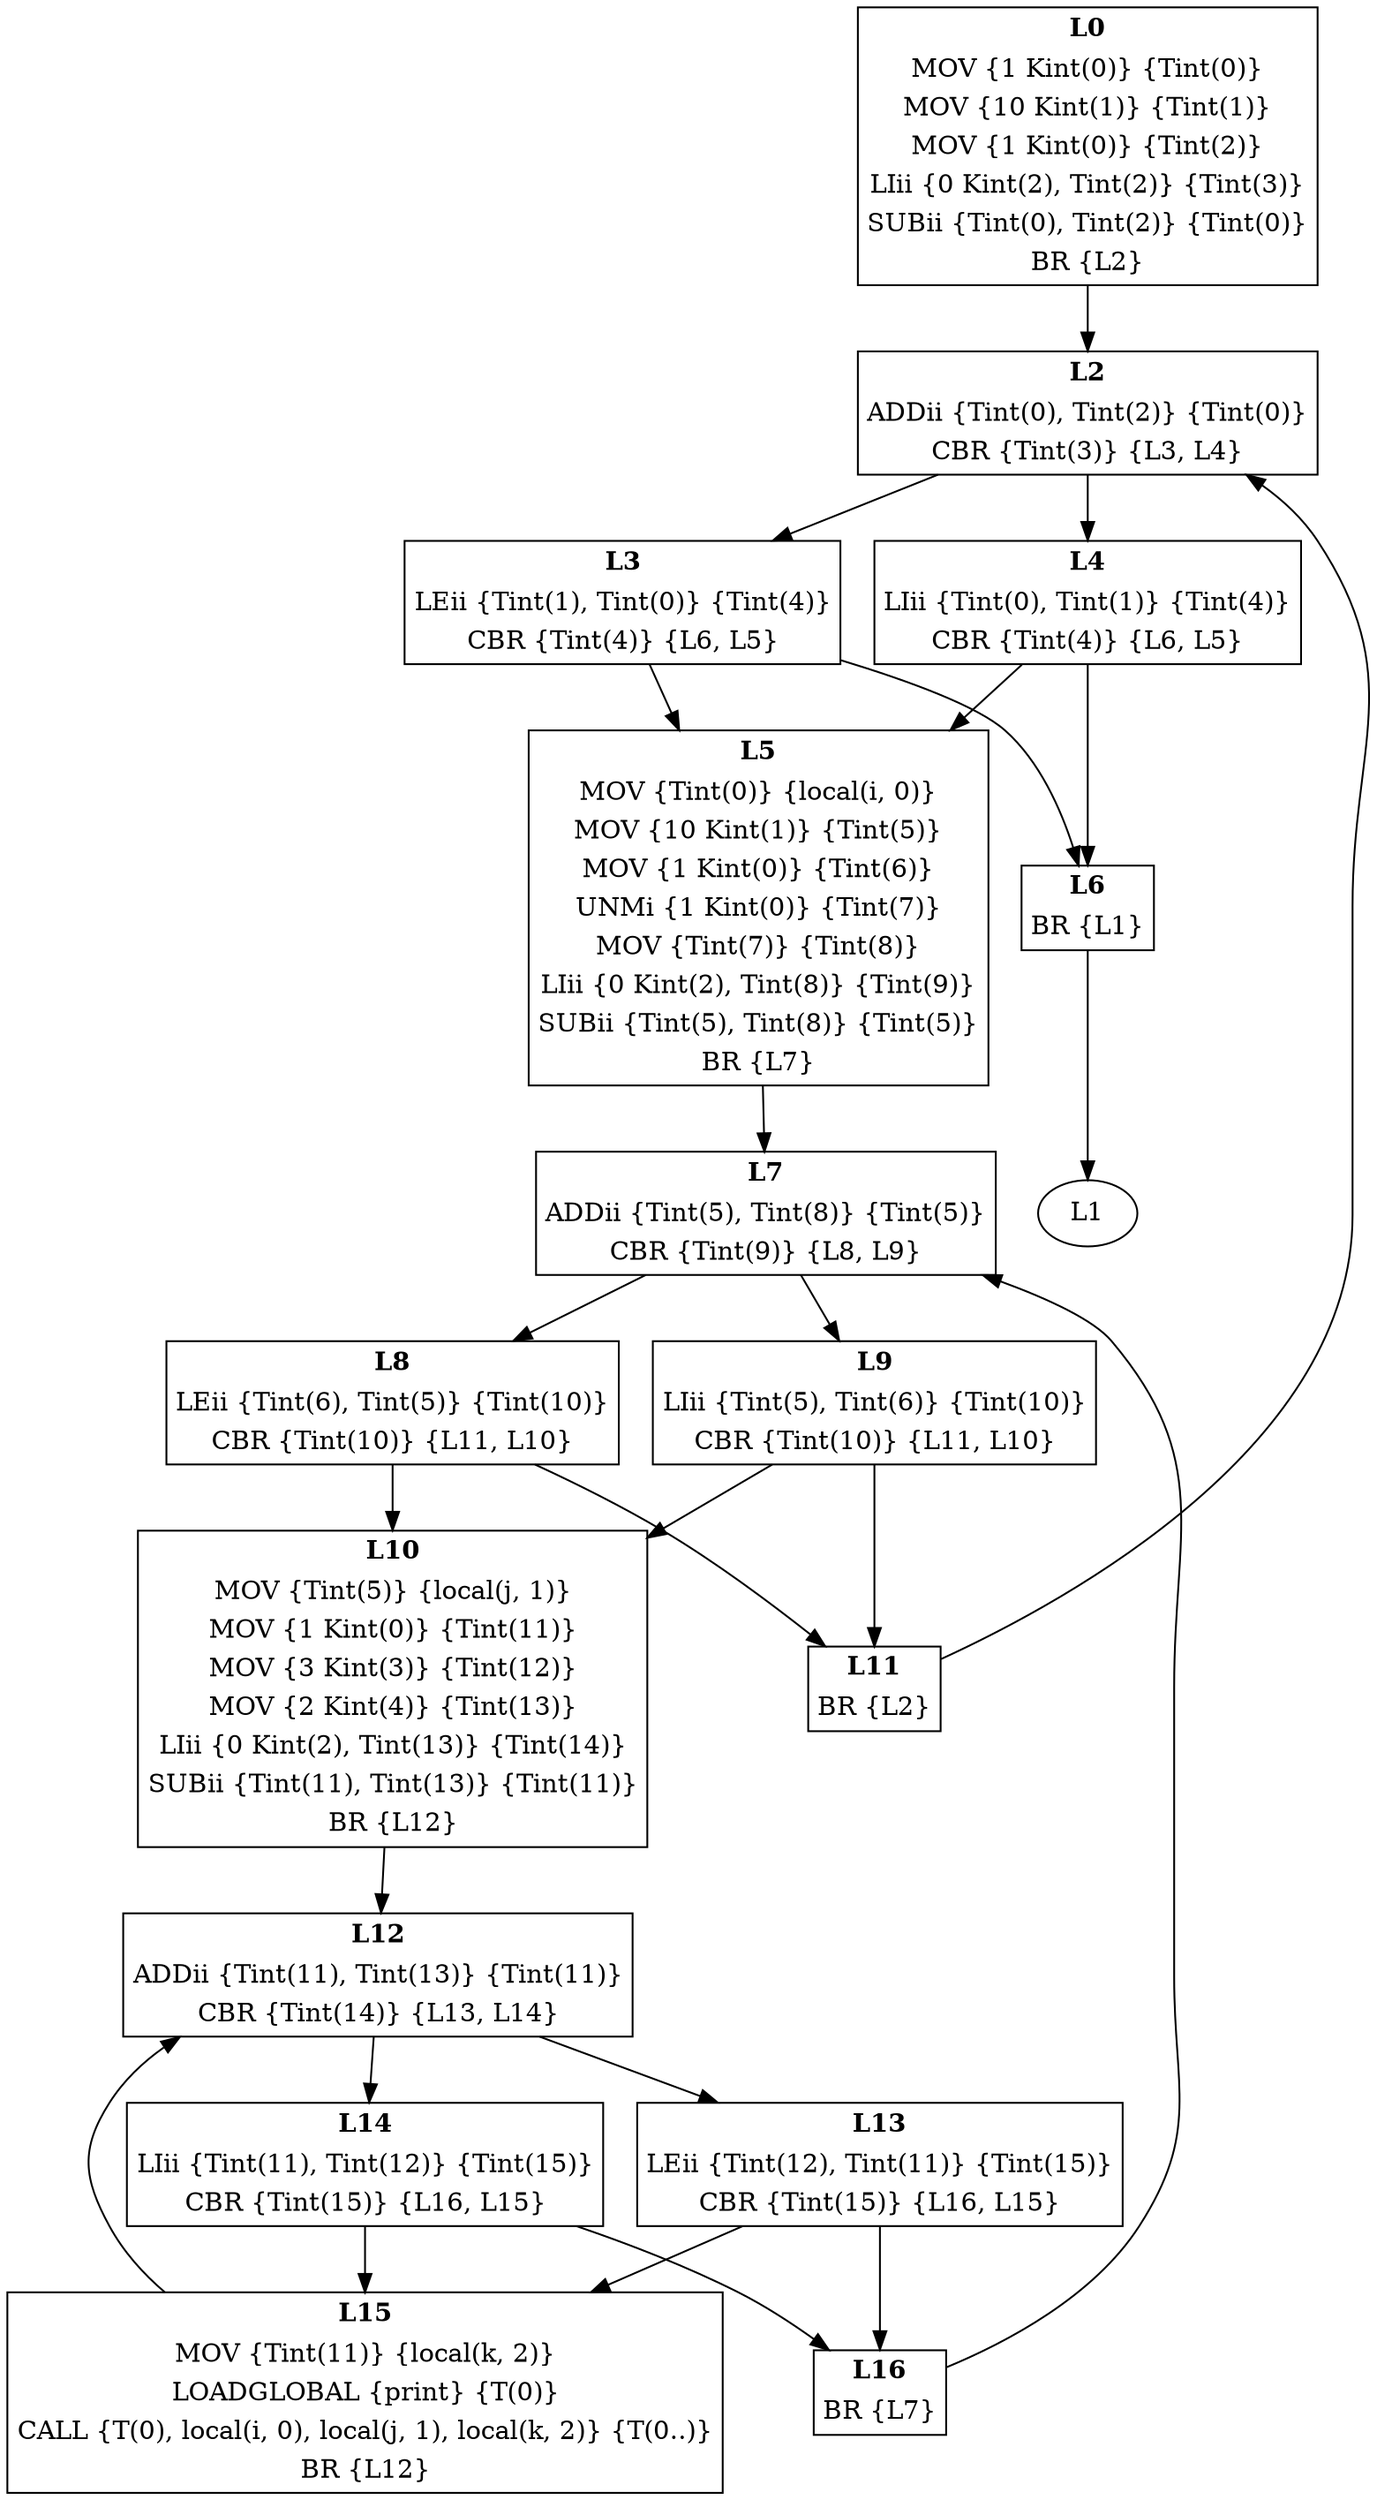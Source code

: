 digraph Proc1 {
L0 [shape=none, margin=0, label=<<TABLE BORDER="1" CELLBORDER="0">
<TR><TD><B>L0</B></TD></TR>
<TR><TD>MOV {1 Kint(0)} {Tint(0)}</TD></TR>
<TR><TD>MOV {10 Kint(1)} {Tint(1)}</TD></TR>
<TR><TD>MOV {1 Kint(0)} {Tint(2)}</TD></TR>
<TR><TD>LIii {0 Kint(2), Tint(2)} {Tint(3)}</TD></TR>
<TR><TD>SUBii {Tint(0), Tint(2)} {Tint(0)}</TD></TR>
<TR><TD>BR {L2}</TD></TR>
</TABLE>>];
L0 -> L2
L2 [shape=none, margin=0, label=<<TABLE BORDER="1" CELLBORDER="0">
<TR><TD><B>L2</B></TD></TR>
<TR><TD>ADDii {Tint(0), Tint(2)} {Tint(0)}</TD></TR>
<TR><TD>CBR {Tint(3)} {L3, L4}</TD></TR>
</TABLE>>];
L2 -> L3
L2 -> L4
L3 [shape=none, margin=0, label=<<TABLE BORDER="1" CELLBORDER="0">
<TR><TD><B>L3</B></TD></TR>
<TR><TD>LEii {Tint(1), Tint(0)} {Tint(4)}</TD></TR>
<TR><TD>CBR {Tint(4)} {L6, L5}</TD></TR>
</TABLE>>];
L3 -> L6
L3 -> L5
L4 [shape=none, margin=0, label=<<TABLE BORDER="1" CELLBORDER="0">
<TR><TD><B>L4</B></TD></TR>
<TR><TD>LIii {Tint(0), Tint(1)} {Tint(4)}</TD></TR>
<TR><TD>CBR {Tint(4)} {L6, L5}</TD></TR>
</TABLE>>];
L4 -> L6
L4 -> L5
L5 [shape=none, margin=0, label=<<TABLE BORDER="1" CELLBORDER="0">
<TR><TD><B>L5</B></TD></TR>
<TR><TD>MOV {Tint(0)} {local(i, 0)}</TD></TR>
<TR><TD>MOV {10 Kint(1)} {Tint(5)}</TD></TR>
<TR><TD>MOV {1 Kint(0)} {Tint(6)}</TD></TR>
<TR><TD>UNMi {1 Kint(0)} {Tint(7)}</TD></TR>
<TR><TD>MOV {Tint(7)} {Tint(8)}</TD></TR>
<TR><TD>LIii {0 Kint(2), Tint(8)} {Tint(9)}</TD></TR>
<TR><TD>SUBii {Tint(5), Tint(8)} {Tint(5)}</TD></TR>
<TR><TD>BR {L7}</TD></TR>
</TABLE>>];
L5 -> L7
L6 [shape=none, margin=0, label=<<TABLE BORDER="1" CELLBORDER="0">
<TR><TD><B>L6</B></TD></TR>
<TR><TD>BR {L1}</TD></TR>
</TABLE>>];
L6 -> L1
L7 [shape=none, margin=0, label=<<TABLE BORDER="1" CELLBORDER="0">
<TR><TD><B>L7</B></TD></TR>
<TR><TD>ADDii {Tint(5), Tint(8)} {Tint(5)}</TD></TR>
<TR><TD>CBR {Tint(9)} {L8, L9}</TD></TR>
</TABLE>>];
L7 -> L8
L7 -> L9
L8 [shape=none, margin=0, label=<<TABLE BORDER="1" CELLBORDER="0">
<TR><TD><B>L8</B></TD></TR>
<TR><TD>LEii {Tint(6), Tint(5)} {Tint(10)}</TD></TR>
<TR><TD>CBR {Tint(10)} {L11, L10}</TD></TR>
</TABLE>>];
L8 -> L11
L8 -> L10
L9 [shape=none, margin=0, label=<<TABLE BORDER="1" CELLBORDER="0">
<TR><TD><B>L9</B></TD></TR>
<TR><TD>LIii {Tint(5), Tint(6)} {Tint(10)}</TD></TR>
<TR><TD>CBR {Tint(10)} {L11, L10}</TD></TR>
</TABLE>>];
L9 -> L11
L9 -> L10
L10 [shape=none, margin=0, label=<<TABLE BORDER="1" CELLBORDER="0">
<TR><TD><B>L10</B></TD></TR>
<TR><TD>MOV {Tint(5)} {local(j, 1)}</TD></TR>
<TR><TD>MOV {1 Kint(0)} {Tint(11)}</TD></TR>
<TR><TD>MOV {3 Kint(3)} {Tint(12)}</TD></TR>
<TR><TD>MOV {2 Kint(4)} {Tint(13)}</TD></TR>
<TR><TD>LIii {0 Kint(2), Tint(13)} {Tint(14)}</TD></TR>
<TR><TD>SUBii {Tint(11), Tint(13)} {Tint(11)}</TD></TR>
<TR><TD>BR {L12}</TD></TR>
</TABLE>>];
L10 -> L12
L11 [shape=none, margin=0, label=<<TABLE BORDER="1" CELLBORDER="0">
<TR><TD><B>L11</B></TD></TR>
<TR><TD>BR {L2}</TD></TR>
</TABLE>>];
L11 -> L2
L12 [shape=none, margin=0, label=<<TABLE BORDER="1" CELLBORDER="0">
<TR><TD><B>L12</B></TD></TR>
<TR><TD>ADDii {Tint(11), Tint(13)} {Tint(11)}</TD></TR>
<TR><TD>CBR {Tint(14)} {L13, L14}</TD></TR>
</TABLE>>];
L12 -> L13
L12 -> L14
L13 [shape=none, margin=0, label=<<TABLE BORDER="1" CELLBORDER="0">
<TR><TD><B>L13</B></TD></TR>
<TR><TD>LEii {Tint(12), Tint(11)} {Tint(15)}</TD></TR>
<TR><TD>CBR {Tint(15)} {L16, L15}</TD></TR>
</TABLE>>];
L13 -> L16
L13 -> L15
L14 [shape=none, margin=0, label=<<TABLE BORDER="1" CELLBORDER="0">
<TR><TD><B>L14</B></TD></TR>
<TR><TD>LIii {Tint(11), Tint(12)} {Tint(15)}</TD></TR>
<TR><TD>CBR {Tint(15)} {L16, L15}</TD></TR>
</TABLE>>];
L14 -> L16
L14 -> L15
L15 [shape=none, margin=0, label=<<TABLE BORDER="1" CELLBORDER="0">
<TR><TD><B>L15</B></TD></TR>
<TR><TD>MOV {Tint(11)} {local(k, 2)}</TD></TR>
<TR><TD>LOADGLOBAL {print} {T(0)}</TD></TR>
<TR><TD>CALL {T(0), local(i, 0), local(j, 1), local(k, 2)} {T(0..)}</TD></TR>
<TR><TD>BR {L12}</TD></TR>
</TABLE>>];
L15 -> L12
L16 [shape=none, margin=0, label=<<TABLE BORDER="1" CELLBORDER="0">
<TR><TD><B>L16</B></TD></TR>
<TR><TD>BR {L7}</TD></TR>
</TABLE>>];
L16 -> L7
}
